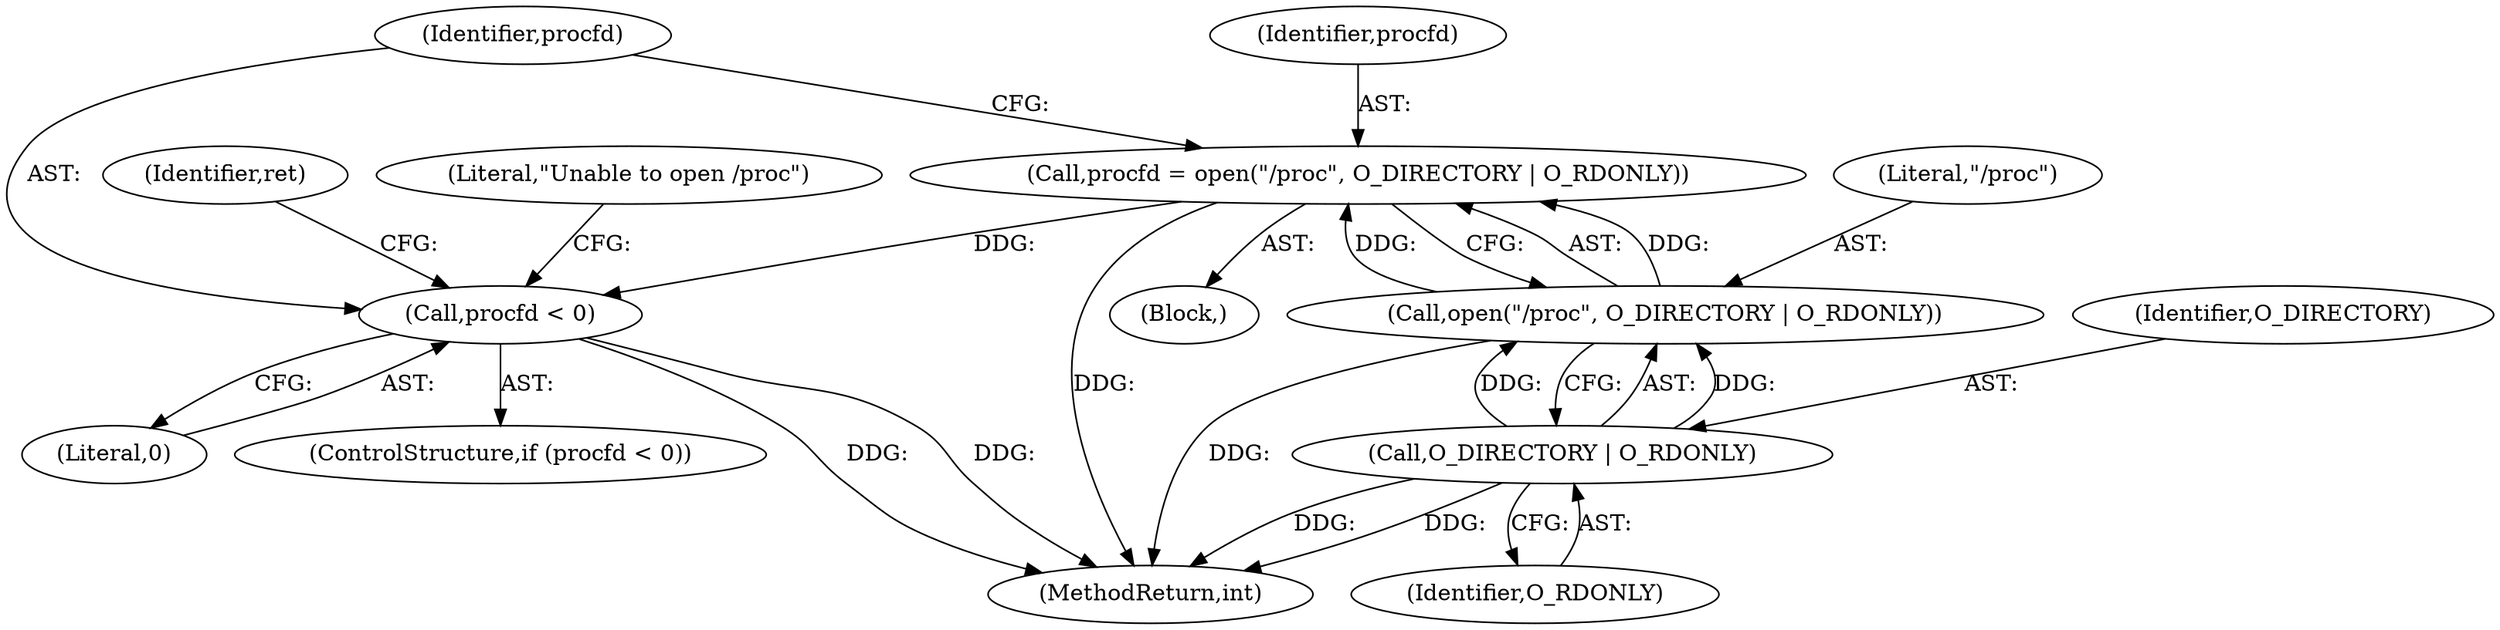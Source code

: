 digraph "0_lxc_81f466d05f2a89cb4f122ef7f593ff3f279b165c_1@API" {
"1000573" [label="(Call,procfd = open(\"/proc\", O_DIRECTORY | O_RDONLY))"];
"1000575" [label="(Call,open(\"/proc\", O_DIRECTORY | O_RDONLY))"];
"1000577" [label="(Call,O_DIRECTORY | O_RDONLY)"];
"1000581" [label="(Call,procfd < 0)"];
"1000134" [label="(Block,)"];
"1000573" [label="(Call,procfd = open(\"/proc\", O_DIRECTORY | O_RDONLY))"];
"1000695" [label="(MethodReturn,int)"];
"1000583" [label="(Literal,0)"];
"1000586" [label="(Literal,\"Unable to open /proc\")"];
"1000574" [label="(Identifier,procfd)"];
"1000582" [label="(Identifier,procfd)"];
"1000596" [label="(Identifier,ret)"];
"1000581" [label="(Call,procfd < 0)"];
"1000580" [label="(ControlStructure,if (procfd < 0))"];
"1000579" [label="(Identifier,O_RDONLY)"];
"1000577" [label="(Call,O_DIRECTORY | O_RDONLY)"];
"1000575" [label="(Call,open(\"/proc\", O_DIRECTORY | O_RDONLY))"];
"1000576" [label="(Literal,\"/proc\")"];
"1000578" [label="(Identifier,O_DIRECTORY)"];
"1000573" -> "1000134"  [label="AST: "];
"1000573" -> "1000575"  [label="CFG: "];
"1000574" -> "1000573"  [label="AST: "];
"1000575" -> "1000573"  [label="AST: "];
"1000582" -> "1000573"  [label="CFG: "];
"1000573" -> "1000695"  [label="DDG: "];
"1000575" -> "1000573"  [label="DDG: "];
"1000575" -> "1000573"  [label="DDG: "];
"1000573" -> "1000581"  [label="DDG: "];
"1000575" -> "1000577"  [label="CFG: "];
"1000576" -> "1000575"  [label="AST: "];
"1000577" -> "1000575"  [label="AST: "];
"1000575" -> "1000695"  [label="DDG: "];
"1000577" -> "1000575"  [label="DDG: "];
"1000577" -> "1000575"  [label="DDG: "];
"1000577" -> "1000579"  [label="CFG: "];
"1000578" -> "1000577"  [label="AST: "];
"1000579" -> "1000577"  [label="AST: "];
"1000577" -> "1000695"  [label="DDG: "];
"1000577" -> "1000695"  [label="DDG: "];
"1000581" -> "1000580"  [label="AST: "];
"1000581" -> "1000583"  [label="CFG: "];
"1000582" -> "1000581"  [label="AST: "];
"1000583" -> "1000581"  [label="AST: "];
"1000586" -> "1000581"  [label="CFG: "];
"1000596" -> "1000581"  [label="CFG: "];
"1000581" -> "1000695"  [label="DDG: "];
"1000581" -> "1000695"  [label="DDG: "];
}
